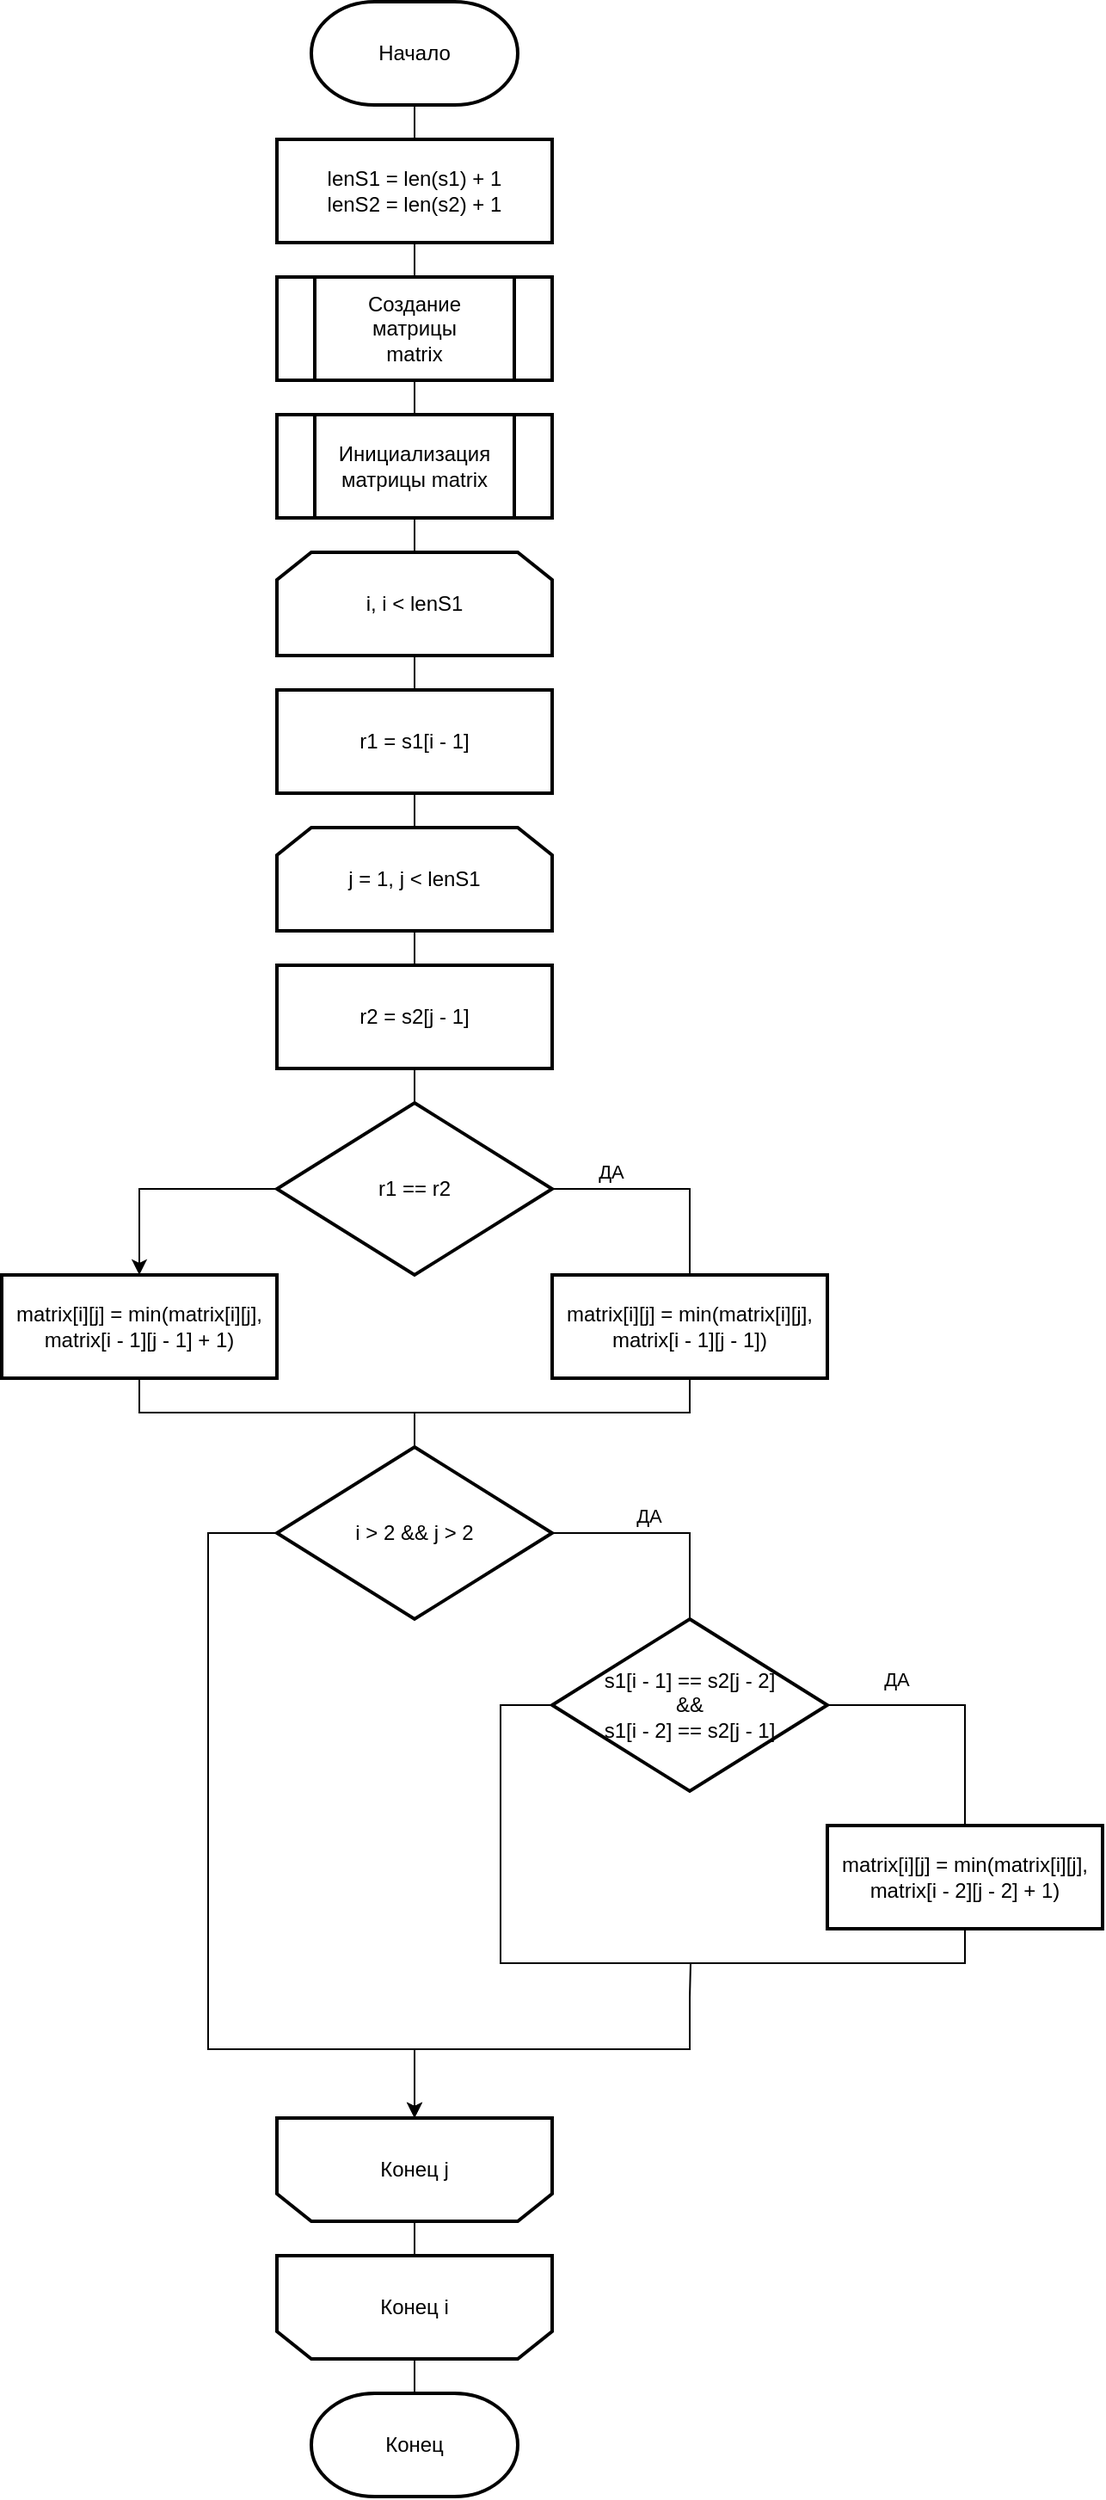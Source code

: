 <mxfile version="22.0.4" type="device" pages="2">
  <diagram name="Страница — 1" id="KeEYjUVEmZE4yADr4s7v">
    <mxGraphModel dx="1434" dy="855" grid="1" gridSize="10" guides="1" tooltips="1" connect="1" arrows="1" fold="1" page="1" pageScale="1" pageWidth="827" pageHeight="1169" math="0" shadow="0">
      <root>
        <mxCell id="0" />
        <mxCell id="1" parent="0" />
        <mxCell id="WbFaMBo-rMXKovabGV2u-46" style="edgeStyle=orthogonalEdgeStyle;rounded=0;orthogonalLoop=1;jettySize=auto;html=1;exitX=0.5;exitY=1;exitDx=0;exitDy=0;exitPerimeter=0;entryX=0.5;entryY=0;entryDx=0;entryDy=0;endArrow=none;endFill=0;" parent="1" source="WbFaMBo-rMXKovabGV2u-47" target="WbFaMBo-rMXKovabGV2u-49" edge="1">
          <mxGeometry relative="1" as="geometry" />
        </mxCell>
        <mxCell id="WbFaMBo-rMXKovabGV2u-47" value="Начало" style="strokeWidth=2;html=1;shape=mxgraph.flowchart.terminator;whiteSpace=wrap;" parent="1" vertex="1">
          <mxGeometry x="390" y="30" width="120" height="60" as="geometry" />
        </mxCell>
        <mxCell id="WbFaMBo-rMXKovabGV2u-48" style="edgeStyle=orthogonalEdgeStyle;rounded=0;orthogonalLoop=1;jettySize=auto;html=1;exitX=0.5;exitY=1;exitDx=0;exitDy=0;entryX=0.5;entryY=0;entryDx=0;entryDy=0;endArrow=none;endFill=0;" parent="1" source="WbFaMBo-rMXKovabGV2u-49" target="WbFaMBo-rMXKovabGV2u-51" edge="1">
          <mxGeometry relative="1" as="geometry" />
        </mxCell>
        <mxCell id="WbFaMBo-rMXKovabGV2u-49" value="lenS1 = len(s1) + 1&lt;br&gt;lenS2 = len(s2) + 1" style="rounded=0;whiteSpace=wrap;html=1;strokeWidth=2;" parent="1" vertex="1">
          <mxGeometry x="370" y="110" width="160" height="60" as="geometry" />
        </mxCell>
        <mxCell id="WbFaMBo-rMXKovabGV2u-50" style="edgeStyle=orthogonalEdgeStyle;rounded=0;orthogonalLoop=1;jettySize=auto;html=1;exitX=0.5;exitY=1;exitDx=0;exitDy=0;entryX=0.5;entryY=0;entryDx=0;entryDy=0;endArrow=none;endFill=0;" parent="1" source="WbFaMBo-rMXKovabGV2u-51" target="WbFaMBo-rMXKovabGV2u-54" edge="1">
          <mxGeometry relative="1" as="geometry" />
        </mxCell>
        <mxCell id="WbFaMBo-rMXKovabGV2u-51" value="" style="verticalLabelPosition=bottom;verticalAlign=top;html=1;shape=process;whiteSpace=wrap;rounded=0;size=0.14;arcSize=6;strokeWidth=2;" parent="1" vertex="1">
          <mxGeometry x="370" y="190" width="160" height="60" as="geometry" />
        </mxCell>
        <mxCell id="WbFaMBo-rMXKovabGV2u-52" value="Создание матрицы matrix" style="text;html=1;strokeColor=none;fillColor=none;align=center;verticalAlign=middle;whiteSpace=wrap;rounded=0;" parent="1" vertex="1">
          <mxGeometry x="420" y="205" width="60" height="30" as="geometry" />
        </mxCell>
        <mxCell id="WbFaMBo-rMXKovabGV2u-53" style="edgeStyle=orthogonalEdgeStyle;rounded=0;orthogonalLoop=1;jettySize=auto;html=1;exitX=0.5;exitY=1;exitDx=0;exitDy=0;entryX=0.5;entryY=0;entryDx=0;entryDy=0;entryPerimeter=0;endArrow=none;endFill=0;" parent="1" source="WbFaMBo-rMXKovabGV2u-54" edge="1">
          <mxGeometry relative="1" as="geometry">
            <mxPoint x="450" y="350" as="targetPoint" />
          </mxGeometry>
        </mxCell>
        <mxCell id="WbFaMBo-rMXKovabGV2u-54" value="" style="verticalLabelPosition=bottom;verticalAlign=top;html=1;shape=process;whiteSpace=wrap;rounded=0;size=0.14;arcSize=6;strokeWidth=2;" parent="1" vertex="1">
          <mxGeometry x="370" y="270" width="160" height="60" as="geometry" />
        </mxCell>
        <mxCell id="WbFaMBo-rMXKovabGV2u-55" value="Инициализация матрицы matrix" style="text;html=1;strokeColor=none;fillColor=none;align=center;verticalAlign=middle;whiteSpace=wrap;rounded=0;" parent="1" vertex="1">
          <mxGeometry x="420" y="285" width="60" height="30" as="geometry" />
        </mxCell>
        <mxCell id="WbFaMBo-rMXKovabGV2u-56" style="edgeStyle=orthogonalEdgeStyle;rounded=0;orthogonalLoop=1;jettySize=auto;html=1;exitX=0.5;exitY=1;exitDx=0;exitDy=0;exitPerimeter=0;entryX=0.5;entryY=0;entryDx=0;entryDy=0;endArrow=none;endFill=0;" parent="1" target="WbFaMBo-rMXKovabGV2u-61" edge="1">
          <mxGeometry relative="1" as="geometry">
            <mxPoint x="450" y="410" as="sourcePoint" />
          </mxGeometry>
        </mxCell>
        <mxCell id="WbFaMBo-rMXKovabGV2u-58" style="edgeStyle=orthogonalEdgeStyle;rounded=0;orthogonalLoop=1;jettySize=auto;html=1;exitX=0.5;exitY=1;exitDx=0;exitDy=0;exitPerimeter=0;entryX=0.5;entryY=0;entryDx=0;entryDy=0;endArrow=none;endFill=0;" parent="1" target="WbFaMBo-rMXKovabGV2u-63" edge="1">
          <mxGeometry relative="1" as="geometry">
            <mxPoint x="450" y="570" as="sourcePoint" />
          </mxGeometry>
        </mxCell>
        <mxCell id="WbFaMBo-rMXKovabGV2u-60" style="edgeStyle=orthogonalEdgeStyle;rounded=0;orthogonalLoop=1;jettySize=auto;html=1;exitX=0.5;exitY=1;exitDx=0;exitDy=0;entryX=0.5;entryY=0;entryDx=0;entryDy=0;entryPerimeter=0;endArrow=none;endFill=0;" parent="1" source="WbFaMBo-rMXKovabGV2u-61" edge="1">
          <mxGeometry relative="1" as="geometry">
            <mxPoint x="450" y="510" as="targetPoint" />
          </mxGeometry>
        </mxCell>
        <mxCell id="WbFaMBo-rMXKovabGV2u-61" value="r1 = s1[i - 1]" style="rounded=0;whiteSpace=wrap;html=1;strokeWidth=2;" parent="1" vertex="1">
          <mxGeometry x="370" y="430" width="160" height="60" as="geometry" />
        </mxCell>
        <mxCell id="WbFaMBo-rMXKovabGV2u-62" style="edgeStyle=orthogonalEdgeStyle;rounded=0;orthogonalLoop=1;jettySize=auto;html=1;exitX=0.5;exitY=1;exitDx=0;exitDy=0;entryX=0.5;entryY=0;entryDx=0;entryDy=0;entryPerimeter=0;endArrow=none;endFill=0;" parent="1" source="WbFaMBo-rMXKovabGV2u-63" target="WbFaMBo-rMXKovabGV2u-68" edge="1">
          <mxGeometry relative="1" as="geometry" />
        </mxCell>
        <mxCell id="WbFaMBo-rMXKovabGV2u-63" value="r2 = s2[j - 1]" style="rounded=0;whiteSpace=wrap;html=1;strokeWidth=2;" parent="1" vertex="1">
          <mxGeometry x="370" y="590" width="160" height="60" as="geometry" />
        </mxCell>
        <mxCell id="WbFaMBo-rMXKovabGV2u-64" style="edgeStyle=orthogonalEdgeStyle;rounded=0;orthogonalLoop=1;jettySize=auto;html=1;exitX=0;exitY=0.5;exitDx=0;exitDy=0;exitPerimeter=0;entryX=0.5;entryY=0;entryDx=0;entryDy=0;" parent="1" source="WbFaMBo-rMXKovabGV2u-68" target="WbFaMBo-rMXKovabGV2u-70" edge="1">
          <mxGeometry relative="1" as="geometry" />
        </mxCell>
        <mxCell id="WbFaMBo-rMXKovabGV2u-66" style="edgeStyle=orthogonalEdgeStyle;rounded=0;orthogonalLoop=1;jettySize=auto;html=1;exitX=1;exitY=0.5;exitDx=0;exitDy=0;exitPerimeter=0;endArrow=none;endFill=0;" parent="1" source="WbFaMBo-rMXKovabGV2u-68" target="WbFaMBo-rMXKovabGV2u-72" edge="1">
          <mxGeometry relative="1" as="geometry" />
        </mxCell>
        <mxCell id="WbFaMBo-rMXKovabGV2u-67" value="ДА" style="edgeLabel;html=1;align=center;verticalAlign=middle;resizable=0;points=[];" parent="WbFaMBo-rMXKovabGV2u-66" vertex="1" connectable="0">
          <mxGeometry x="-0.477" y="3" relative="1" as="geometry">
            <mxPoint y="-7" as="offset" />
          </mxGeometry>
        </mxCell>
        <mxCell id="WbFaMBo-rMXKovabGV2u-68" value="r1 == r2" style="strokeWidth=2;html=1;shape=mxgraph.flowchart.decision;whiteSpace=wrap;" parent="1" vertex="1">
          <mxGeometry x="370" y="670" width="160" height="100" as="geometry" />
        </mxCell>
        <mxCell id="WbFaMBo-rMXKovabGV2u-69" style="edgeStyle=orthogonalEdgeStyle;rounded=0;orthogonalLoop=1;jettySize=auto;html=1;exitX=0.5;exitY=1;exitDx=0;exitDy=0;entryX=0.5;entryY=0;entryDx=0;entryDy=0;entryPerimeter=0;endArrow=none;endFill=0;" parent="1" source="WbFaMBo-rMXKovabGV2u-70" target="WbFaMBo-rMXKovabGV2u-82" edge="1">
          <mxGeometry relative="1" as="geometry" />
        </mxCell>
        <mxCell id="WbFaMBo-rMXKovabGV2u-70" value="matrix[i][j] = min(matrix[i][j], matrix[i - 1][j - 1] + 1)" style="rounded=0;whiteSpace=wrap;html=1;strokeWidth=2;" parent="1" vertex="1">
          <mxGeometry x="210" y="770" width="160" height="60" as="geometry" />
        </mxCell>
        <mxCell id="WbFaMBo-rMXKovabGV2u-71" style="edgeStyle=orthogonalEdgeStyle;rounded=0;orthogonalLoop=1;jettySize=auto;html=1;exitX=0.5;exitY=1;exitDx=0;exitDy=0;entryX=0.5;entryY=0;entryDx=0;entryDy=0;entryPerimeter=0;startArrow=none;startFill=0;endArrow=none;endFill=0;" parent="1" source="WbFaMBo-rMXKovabGV2u-72" target="WbFaMBo-rMXKovabGV2u-82" edge="1">
          <mxGeometry relative="1" as="geometry" />
        </mxCell>
        <mxCell id="WbFaMBo-rMXKovabGV2u-72" value="matrix[i][j] = min(matrix[i][j], matrix[i - 1][j - 1])" style="rounded=0;whiteSpace=wrap;html=1;strokeWidth=2;" parent="1" vertex="1">
          <mxGeometry x="530" y="770" width="160" height="60" as="geometry" />
        </mxCell>
        <mxCell id="WbFaMBo-rMXKovabGV2u-73" value="Конец" style="strokeWidth=2;html=1;shape=mxgraph.flowchart.terminator;whiteSpace=wrap;" parent="1" vertex="1">
          <mxGeometry x="390" y="1420" width="120" height="60" as="geometry" />
        </mxCell>
        <mxCell id="WbFaMBo-rMXKovabGV2u-74" style="edgeStyle=orthogonalEdgeStyle;rounded=0;orthogonalLoop=1;jettySize=auto;html=1;exitX=0.5;exitY=0;exitDx=0;exitDy=0;exitPerimeter=0;entryX=0.5;entryY=1;entryDx=0;entryDy=0;entryPerimeter=0;endArrow=none;endFill=0;" parent="1" edge="1">
          <mxGeometry relative="1" as="geometry">
            <mxPoint x="450" y="1320" as="sourcePoint" />
            <mxPoint x="450" y="1340" as="targetPoint" />
          </mxGeometry>
        </mxCell>
        <mxCell id="WbFaMBo-rMXKovabGV2u-76" style="edgeStyle=orthogonalEdgeStyle;rounded=0;orthogonalLoop=1;jettySize=auto;html=1;exitX=0.5;exitY=0;exitDx=0;exitDy=0;exitPerimeter=0;entryX=0.5;entryY=0;entryDx=0;entryDy=0;entryPerimeter=0;endArrow=none;endFill=0;" parent="1" target="WbFaMBo-rMXKovabGV2u-73" edge="1">
          <mxGeometry relative="1" as="geometry">
            <mxPoint x="450" y="1400" as="sourcePoint" />
          </mxGeometry>
        </mxCell>
        <mxCell id="WbFaMBo-rMXKovabGV2u-78" style="edgeStyle=orthogonalEdgeStyle;rounded=0;orthogonalLoop=1;jettySize=auto;html=1;exitX=1;exitY=0.5;exitDx=0;exitDy=0;exitPerimeter=0;entryX=0.5;entryY=0;entryDx=0;entryDy=0;entryPerimeter=0;endArrow=none;endFill=0;" parent="1" source="WbFaMBo-rMXKovabGV2u-82" target="WbFaMBo-rMXKovabGV2u-86" edge="1">
          <mxGeometry relative="1" as="geometry" />
        </mxCell>
        <mxCell id="WbFaMBo-rMXKovabGV2u-79" value="ДА" style="edgeLabel;html=1;align=center;verticalAlign=middle;resizable=0;points=[];" parent="WbFaMBo-rMXKovabGV2u-78" vertex="1" connectable="0">
          <mxGeometry x="-0.139" y="-2" relative="1" as="geometry">
            <mxPoint y="-12" as="offset" />
          </mxGeometry>
        </mxCell>
        <mxCell id="WbFaMBo-rMXKovabGV2u-80" style="edgeStyle=orthogonalEdgeStyle;rounded=0;orthogonalLoop=1;jettySize=auto;html=1;exitX=0;exitY=0.5;exitDx=0;exitDy=0;exitPerimeter=0;entryX=0.5;entryY=1;entryDx=0;entryDy=0;entryPerimeter=0;" parent="1" source="WbFaMBo-rMXKovabGV2u-82" edge="1">
          <mxGeometry relative="1" as="geometry">
            <Array as="points">
              <mxPoint x="330" y="920" />
              <mxPoint x="330" y="1220" />
              <mxPoint x="450" y="1220" />
            </Array>
            <mxPoint x="450" y="1260" as="targetPoint" />
          </mxGeometry>
        </mxCell>
        <mxCell id="WbFaMBo-rMXKovabGV2u-82" value="i &amp;gt; 2 &amp;amp;&amp;amp; j &amp;gt; 2" style="strokeWidth=2;html=1;shape=mxgraph.flowchart.decision;whiteSpace=wrap;" parent="1" vertex="1">
          <mxGeometry x="370" y="870" width="160" height="100" as="geometry" />
        </mxCell>
        <mxCell id="WbFaMBo-rMXKovabGV2u-83" style="edgeStyle=orthogonalEdgeStyle;rounded=0;orthogonalLoop=1;jettySize=auto;html=1;exitX=1;exitY=0.5;exitDx=0;exitDy=0;exitPerimeter=0;entryX=0.5;entryY=0;entryDx=0;entryDy=0;endArrow=none;endFill=0;" parent="1" source="WbFaMBo-rMXKovabGV2u-86" target="WbFaMBo-rMXKovabGV2u-88" edge="1">
          <mxGeometry relative="1" as="geometry" />
        </mxCell>
        <mxCell id="WbFaMBo-rMXKovabGV2u-84" value="ДА&lt;br&gt;" style="edgeLabel;html=1;align=center;verticalAlign=middle;resizable=0;points=[];" parent="WbFaMBo-rMXKovabGV2u-83" vertex="1" connectable="0">
          <mxGeometry x="-0.44" y="4" relative="1" as="geometry">
            <mxPoint x="-2" y="-11" as="offset" />
          </mxGeometry>
        </mxCell>
        <mxCell id="WbFaMBo-rMXKovabGV2u-85" style="edgeStyle=orthogonalEdgeStyle;rounded=0;orthogonalLoop=1;jettySize=auto;html=1;exitX=0;exitY=0.5;exitDx=0;exitDy=0;exitPerimeter=0;endArrow=none;endFill=0;" parent="1" source="WbFaMBo-rMXKovabGV2u-86" edge="1">
          <mxGeometry relative="1" as="geometry">
            <mxPoint x="610" y="1170" as="targetPoint" />
            <Array as="points">
              <mxPoint x="500" y="1020" />
              <mxPoint x="500" y="1170" />
            </Array>
          </mxGeometry>
        </mxCell>
        <mxCell id="WbFaMBo-rMXKovabGV2u-86" value="s1[i - 1] == s2[j - 2]&lt;br&gt;&amp;amp;&amp;amp;&lt;br&gt;s1[i - 2] == s2[j - 1]" style="strokeWidth=2;html=1;shape=mxgraph.flowchart.decision;whiteSpace=wrap;" parent="1" vertex="1">
          <mxGeometry x="530" y="970" width="160" height="100" as="geometry" />
        </mxCell>
        <mxCell id="WbFaMBo-rMXKovabGV2u-87" style="edgeStyle=orthogonalEdgeStyle;rounded=0;orthogonalLoop=1;jettySize=auto;html=1;exitX=0.5;exitY=1;exitDx=0;exitDy=0;endArrow=none;endFill=0;" parent="1" source="WbFaMBo-rMXKovabGV2u-88" edge="1">
          <mxGeometry relative="1" as="geometry">
            <mxPoint x="610" y="1190" as="targetPoint" />
          </mxGeometry>
        </mxCell>
        <mxCell id="WbFaMBo-rMXKovabGV2u-88" value="matrix[i][j] = min(matrix[i][j], matrix[i - 2][j - 2] + 1)" style="rounded=0;whiteSpace=wrap;html=1;strokeWidth=2;" parent="1" vertex="1">
          <mxGeometry x="690" y="1090" width="160" height="60" as="geometry" />
        </mxCell>
        <mxCell id="WbFaMBo-rMXKovabGV2u-89" value="" style="endArrow=classic;html=1;rounded=0;entryX=0.5;entryY=1;entryDx=0;entryDy=0;entryPerimeter=0;" parent="1" edge="1">
          <mxGeometry width="50" height="50" relative="1" as="geometry">
            <mxPoint x="610" y="1190" as="sourcePoint" />
            <mxPoint x="450" y="1260" as="targetPoint" />
            <Array as="points">
              <mxPoint x="610" y="1220" />
              <mxPoint x="450" y="1220" />
            </Array>
          </mxGeometry>
        </mxCell>
        <mxCell id="PTsn3HOW7gCyBUttPNS--3" value="Конец j&lt;br&gt;" style="shape=loopLimit;whiteSpace=wrap;html=1;strokeColor=default;strokeWidth=2;align=center;verticalAlign=middle;fontFamily=Helvetica;fontSize=12;fontColor=default;fillColor=default;gradientColor=none;direction=west;" vertex="1" parent="1">
          <mxGeometry x="370" y="1260" width="160" height="60" as="geometry" />
        </mxCell>
        <mxCell id="PTsn3HOW7gCyBUttPNS--4" value="Конец i&lt;br&gt;" style="shape=loopLimit;whiteSpace=wrap;html=1;strokeColor=default;strokeWidth=2;align=center;verticalAlign=middle;fontFamily=Helvetica;fontSize=12;fontColor=default;fillColor=default;gradientColor=none;direction=west;" vertex="1" parent="1">
          <mxGeometry x="370" y="1340" width="160" height="60" as="geometry" />
        </mxCell>
        <mxCell id="PTsn3HOW7gCyBUttPNS--5" value="i, i &amp;lt; lenS1" style="shape=loopLimit;whiteSpace=wrap;html=1;strokeColor=default;strokeWidth=2;align=center;verticalAlign=middle;fontFamily=Helvetica;fontSize=12;fontColor=default;fillColor=default;gradientColor=none;direction=east;" vertex="1" parent="1">
          <mxGeometry x="370" y="350" width="160" height="60" as="geometry" />
        </mxCell>
        <mxCell id="PTsn3HOW7gCyBUttPNS--6" value="j = 1, j &amp;lt; lenS1" style="shape=loopLimit;whiteSpace=wrap;html=1;strokeColor=default;strokeWidth=2;align=center;verticalAlign=middle;fontFamily=Helvetica;fontSize=12;fontColor=default;fillColor=default;gradientColor=none;direction=east;" vertex="1" parent="1">
          <mxGeometry x="370" y="510" width="160" height="60" as="geometry" />
        </mxCell>
      </root>
    </mxGraphModel>
  </diagram>
  <diagram id="yEzbSavY-p5VtLpKtATz" name="Страница — 2">
    <mxGraphModel dx="1434" dy="855" grid="1" gridSize="10" guides="1" tooltips="1" connect="1" arrows="1" fold="1" page="1" pageScale="1" pageWidth="827" pageHeight="1169" math="0" shadow="0">
      <root>
        <mxCell id="0" />
        <mxCell id="1" parent="0" />
        <mxCell id="B0wVBhrsazm8VdqpRqqb-1" style="edgeStyle=orthogonalEdgeStyle;rounded=0;orthogonalLoop=1;jettySize=auto;html=1;exitX=0.5;exitY=1;exitDx=0;exitDy=0;exitPerimeter=0;entryX=0.5;entryY=0;entryDx=0;entryDy=0;" parent="1" source="B0wVBhrsazm8VdqpRqqb-2" target="B0wVBhrsazm8VdqpRqqb-4" edge="1">
          <mxGeometry relative="1" as="geometry" />
        </mxCell>
        <mxCell id="B0wVBhrsazm8VdqpRqqb-2" value="Начало" style="strokeWidth=2;html=1;shape=mxgraph.flowchart.terminator;whiteSpace=wrap;" parent="1" vertex="1">
          <mxGeometry x="380" y="20" width="120" height="60" as="geometry" />
        </mxCell>
        <mxCell id="B0wVBhrsazm8VdqpRqqb-3" style="edgeStyle=orthogonalEdgeStyle;rounded=0;orthogonalLoop=1;jettySize=auto;html=1;exitX=0.5;exitY=1;exitDx=0;exitDy=0;entryX=0.5;entryY=0;entryDx=0;entryDy=0;" parent="1" source="B0wVBhrsazm8VdqpRqqb-4" target="B0wVBhrsazm8VdqpRqqb-6" edge="1">
          <mxGeometry relative="1" as="geometry" />
        </mxCell>
        <mxCell id="B0wVBhrsazm8VdqpRqqb-4" value="lenS1 = len(s1) + 1&lt;br&gt;lenS2 = len(s2) + 1" style="rounded=0;whiteSpace=wrap;html=1;strokeWidth=2;" parent="1" vertex="1">
          <mxGeometry x="360" y="100" width="160" height="60" as="geometry" />
        </mxCell>
        <mxCell id="B0wVBhrsazm8VdqpRqqb-5" style="edgeStyle=orthogonalEdgeStyle;rounded=0;orthogonalLoop=1;jettySize=auto;html=1;exitX=0.5;exitY=1;exitDx=0;exitDy=0;entryX=0.5;entryY=0;entryDx=0;entryDy=0;" parent="1" source="B0wVBhrsazm8VdqpRqqb-6" target="B0wVBhrsazm8VdqpRqqb-9" edge="1">
          <mxGeometry relative="1" as="geometry" />
        </mxCell>
        <mxCell id="B0wVBhrsazm8VdqpRqqb-6" value="" style="verticalLabelPosition=bottom;verticalAlign=top;html=1;shape=process;whiteSpace=wrap;rounded=0;size=0.14;arcSize=6;strokeWidth=2;" parent="1" vertex="1">
          <mxGeometry x="360" y="180" width="160" height="60" as="geometry" />
        </mxCell>
        <mxCell id="B0wVBhrsazm8VdqpRqqb-7" value="Создание матрицы matrix" style="text;html=1;strokeColor=none;fillColor=none;align=center;verticalAlign=middle;whiteSpace=wrap;rounded=0;" parent="1" vertex="1">
          <mxGeometry x="410" y="195" width="60" height="30" as="geometry" />
        </mxCell>
        <mxCell id="B0wVBhrsazm8VdqpRqqb-8" style="edgeStyle=orthogonalEdgeStyle;rounded=0;orthogonalLoop=1;jettySize=auto;html=1;exitX=0.5;exitY=1;exitDx=0;exitDy=0;entryX=0.5;entryY=0;entryDx=0;entryDy=0;entryPerimeter=0;" parent="1" source="B0wVBhrsazm8VdqpRqqb-9" target="B0wVBhrsazm8VdqpRqqb-12" edge="1">
          <mxGeometry relative="1" as="geometry" />
        </mxCell>
        <mxCell id="B0wVBhrsazm8VdqpRqqb-9" value="" style="verticalLabelPosition=bottom;verticalAlign=top;html=1;shape=process;whiteSpace=wrap;rounded=0;size=0.14;arcSize=6;strokeWidth=2;" parent="1" vertex="1">
          <mxGeometry x="360" y="260" width="160" height="60" as="geometry" />
        </mxCell>
        <mxCell id="B0wVBhrsazm8VdqpRqqb-10" value="Инициализация матрицы matrix" style="text;html=1;strokeColor=none;fillColor=none;align=center;verticalAlign=middle;whiteSpace=wrap;rounded=0;" parent="1" vertex="1">
          <mxGeometry x="410" y="275" width="60" height="30" as="geometry" />
        </mxCell>
        <mxCell id="B0wVBhrsazm8VdqpRqqb-11" style="edgeStyle=orthogonalEdgeStyle;rounded=0;orthogonalLoop=1;jettySize=auto;html=1;exitX=0.5;exitY=1;exitDx=0;exitDy=0;exitPerimeter=0;entryX=0.5;entryY=0;entryDx=0;entryDy=0;" parent="1" source="B0wVBhrsazm8VdqpRqqb-12" target="B0wVBhrsazm8VdqpRqqb-16" edge="1">
          <mxGeometry relative="1" as="geometry" />
        </mxCell>
        <mxCell id="B0wVBhrsazm8VdqpRqqb-12" value="i = 1; i &amp;lt; lenS1; i++&amp;nbsp;" style="strokeWidth=2;html=1;shape=mxgraph.flowchart.loop_limit;whiteSpace=wrap;" parent="1" vertex="1">
          <mxGeometry x="360" y="340" width="160" height="60" as="geometry" />
        </mxCell>
        <mxCell id="B0wVBhrsazm8VdqpRqqb-13" style="edgeStyle=orthogonalEdgeStyle;rounded=0;orthogonalLoop=1;jettySize=auto;html=1;exitX=0.5;exitY=1;exitDx=0;exitDy=0;exitPerimeter=0;entryX=0.5;entryY=0;entryDx=0;entryDy=0;" parent="1" source="B0wVBhrsazm8VdqpRqqb-14" target="B0wVBhrsazm8VdqpRqqb-18" edge="1">
          <mxGeometry relative="1" as="geometry" />
        </mxCell>
        <mxCell id="B0wVBhrsazm8VdqpRqqb-14" value="j = 1; j &amp;lt; lenS2; j++&amp;nbsp;" style="strokeWidth=2;html=1;shape=mxgraph.flowchart.loop_limit;whiteSpace=wrap;" parent="1" vertex="1">
          <mxGeometry x="360" y="500" width="160" height="60" as="geometry" />
        </mxCell>
        <mxCell id="B0wVBhrsazm8VdqpRqqb-15" style="edgeStyle=orthogonalEdgeStyle;rounded=0;orthogonalLoop=1;jettySize=auto;html=1;exitX=0.5;exitY=1;exitDx=0;exitDy=0;entryX=0.5;entryY=0;entryDx=0;entryDy=0;entryPerimeter=0;" parent="1" source="B0wVBhrsazm8VdqpRqqb-16" target="B0wVBhrsazm8VdqpRqqb-14" edge="1">
          <mxGeometry relative="1" as="geometry" />
        </mxCell>
        <mxCell id="B0wVBhrsazm8VdqpRqqb-16" value="r1 = s1[i - 1]" style="rounded=0;whiteSpace=wrap;html=1;strokeWidth=2;" parent="1" vertex="1">
          <mxGeometry x="360" y="420" width="160" height="60" as="geometry" />
        </mxCell>
        <mxCell id="B0wVBhrsazm8VdqpRqqb-17" style="edgeStyle=orthogonalEdgeStyle;rounded=0;orthogonalLoop=1;jettySize=auto;html=1;exitX=0.5;exitY=1;exitDx=0;exitDy=0;entryX=0.5;entryY=0;entryDx=0;entryDy=0;entryPerimeter=0;" parent="1" source="B0wVBhrsazm8VdqpRqqb-18" target="B0wVBhrsazm8VdqpRqqb-23" edge="1">
          <mxGeometry relative="1" as="geometry" />
        </mxCell>
        <mxCell id="B0wVBhrsazm8VdqpRqqb-18" value="r2 = s2[j - 1]" style="rounded=0;whiteSpace=wrap;html=1;strokeWidth=2;" parent="1" vertex="1">
          <mxGeometry x="360" y="580" width="160" height="60" as="geometry" />
        </mxCell>
        <mxCell id="B0wVBhrsazm8VdqpRqqb-19" style="edgeStyle=orthogonalEdgeStyle;rounded=0;orthogonalLoop=1;jettySize=auto;html=1;exitX=0;exitY=0.5;exitDx=0;exitDy=0;exitPerimeter=0;entryX=0.5;entryY=0;entryDx=0;entryDy=0;" parent="1" source="B0wVBhrsazm8VdqpRqqb-23" target="B0wVBhrsazm8VdqpRqqb-25" edge="1">
          <mxGeometry relative="1" as="geometry" />
        </mxCell>
        <mxCell id="B0wVBhrsazm8VdqpRqqb-20" value="НЕТ" style="edgeLabel;html=1;align=center;verticalAlign=middle;resizable=0;points=[];" parent="B0wVBhrsazm8VdqpRqqb-19" vertex="1" connectable="0">
          <mxGeometry x="-0.462" y="1" relative="1" as="geometry">
            <mxPoint y="-11" as="offset" />
          </mxGeometry>
        </mxCell>
        <mxCell id="B0wVBhrsazm8VdqpRqqb-21" style="edgeStyle=orthogonalEdgeStyle;rounded=0;orthogonalLoop=1;jettySize=auto;html=1;exitX=1;exitY=0.5;exitDx=0;exitDy=0;exitPerimeter=0;" parent="1" source="B0wVBhrsazm8VdqpRqqb-23" target="B0wVBhrsazm8VdqpRqqb-27" edge="1">
          <mxGeometry relative="1" as="geometry" />
        </mxCell>
        <mxCell id="B0wVBhrsazm8VdqpRqqb-22" value="ДА" style="edgeLabel;html=1;align=center;verticalAlign=middle;resizable=0;points=[];" parent="B0wVBhrsazm8VdqpRqqb-21" vertex="1" connectable="0">
          <mxGeometry x="-0.477" y="3" relative="1" as="geometry">
            <mxPoint y="-7" as="offset" />
          </mxGeometry>
        </mxCell>
        <mxCell id="B0wVBhrsazm8VdqpRqqb-23" value="r1 == r2" style="strokeWidth=2;html=1;shape=mxgraph.flowchart.decision;whiteSpace=wrap;" parent="1" vertex="1">
          <mxGeometry x="360" y="660" width="160" height="100" as="geometry" />
        </mxCell>
        <mxCell id="B0wVBhrsazm8VdqpRqqb-34" style="edgeStyle=orthogonalEdgeStyle;rounded=0;orthogonalLoop=1;jettySize=auto;html=1;exitX=0.5;exitY=1;exitDx=0;exitDy=0;entryX=0.5;entryY=0;entryDx=0;entryDy=0;entryPerimeter=0;" parent="1" source="B0wVBhrsazm8VdqpRqqb-25" target="B0wVBhrsazm8VdqpRqqb-33" edge="1">
          <mxGeometry relative="1" as="geometry" />
        </mxCell>
        <mxCell id="B0wVBhrsazm8VdqpRqqb-25" value="matrix[i][j] = min(matrix[i][j], matrix[i - 1][j - 1] + 1)" style="rounded=0;whiteSpace=wrap;html=1;strokeWidth=2;" parent="1" vertex="1">
          <mxGeometry x="200" y="760" width="160" height="60" as="geometry" />
        </mxCell>
        <mxCell id="B0wVBhrsazm8VdqpRqqb-35" style="edgeStyle=orthogonalEdgeStyle;rounded=0;orthogonalLoop=1;jettySize=auto;html=1;exitX=0.5;exitY=1;exitDx=0;exitDy=0;entryX=0.5;entryY=0;entryDx=0;entryDy=0;entryPerimeter=0;startArrow=none;startFill=0;" parent="1" source="B0wVBhrsazm8VdqpRqqb-27" target="B0wVBhrsazm8VdqpRqqb-33" edge="1">
          <mxGeometry relative="1" as="geometry" />
        </mxCell>
        <mxCell id="B0wVBhrsazm8VdqpRqqb-27" value="matrix[i][j] = min(matrix[i][j], matrix[i - 1][j - 1])" style="rounded=0;whiteSpace=wrap;html=1;strokeWidth=2;" parent="1" vertex="1">
          <mxGeometry x="520" y="760" width="160" height="60" as="geometry" />
        </mxCell>
        <mxCell id="B0wVBhrsazm8VdqpRqqb-28" value="Конец" style="strokeWidth=2;html=1;shape=mxgraph.flowchart.terminator;whiteSpace=wrap;" parent="1" vertex="1">
          <mxGeometry x="380" y="1410" width="120" height="60" as="geometry" />
        </mxCell>
        <mxCell id="B0wVBhrsazm8VdqpRqqb-29" style="edgeStyle=orthogonalEdgeStyle;rounded=0;orthogonalLoop=1;jettySize=auto;html=1;exitX=0.5;exitY=0;exitDx=0;exitDy=0;exitPerimeter=0;entryX=0.5;entryY=1;entryDx=0;entryDy=0;entryPerimeter=0;" parent="1" source="B0wVBhrsazm8VdqpRqqb-30" target="B0wVBhrsazm8VdqpRqqb-32" edge="1">
          <mxGeometry relative="1" as="geometry" />
        </mxCell>
        <mxCell id="B0wVBhrsazm8VdqpRqqb-30" value="Конец цикла по j" style="strokeWidth=2;html=1;shape=mxgraph.flowchart.loop_limit;whiteSpace=wrap;direction=west;" parent="1" vertex="1">
          <mxGeometry x="360" y="1250" width="160" height="60" as="geometry" />
        </mxCell>
        <mxCell id="B0wVBhrsazm8VdqpRqqb-31" style="edgeStyle=orthogonalEdgeStyle;rounded=0;orthogonalLoop=1;jettySize=auto;html=1;exitX=0.5;exitY=0;exitDx=0;exitDy=0;exitPerimeter=0;entryX=0.5;entryY=0;entryDx=0;entryDy=0;entryPerimeter=0;" parent="1" source="B0wVBhrsazm8VdqpRqqb-32" target="B0wVBhrsazm8VdqpRqqb-28" edge="1">
          <mxGeometry relative="1" as="geometry" />
        </mxCell>
        <mxCell id="B0wVBhrsazm8VdqpRqqb-32" value="Конец цикла по i" style="strokeWidth=2;html=1;shape=mxgraph.flowchart.loop_limit;whiteSpace=wrap;direction=west;" parent="1" vertex="1">
          <mxGeometry x="360" y="1330" width="160" height="60" as="geometry" />
        </mxCell>
        <mxCell id="B0wVBhrsazm8VdqpRqqb-37" style="edgeStyle=orthogonalEdgeStyle;rounded=0;orthogonalLoop=1;jettySize=auto;html=1;exitX=1;exitY=0.5;exitDx=0;exitDy=0;exitPerimeter=0;entryX=0.5;entryY=0;entryDx=0;entryDy=0;entryPerimeter=0;" parent="1" source="B0wVBhrsazm8VdqpRqqb-33" target="B0wVBhrsazm8VdqpRqqb-36" edge="1">
          <mxGeometry relative="1" as="geometry" />
        </mxCell>
        <mxCell id="B0wVBhrsazm8VdqpRqqb-38" value="ДА" style="edgeLabel;html=1;align=center;verticalAlign=middle;resizable=0;points=[];" parent="B0wVBhrsazm8VdqpRqqb-37" vertex="1" connectable="0">
          <mxGeometry x="-0.139" y="-2" relative="1" as="geometry">
            <mxPoint y="-12" as="offset" />
          </mxGeometry>
        </mxCell>
        <mxCell id="B0wVBhrsazm8VdqpRqqb-39" style="edgeStyle=orthogonalEdgeStyle;rounded=0;orthogonalLoop=1;jettySize=auto;html=1;exitX=0;exitY=0.5;exitDx=0;exitDy=0;exitPerimeter=0;entryX=0.5;entryY=1;entryDx=0;entryDy=0;entryPerimeter=0;" parent="1" source="B0wVBhrsazm8VdqpRqqb-33" target="B0wVBhrsazm8VdqpRqqb-30" edge="1">
          <mxGeometry relative="1" as="geometry">
            <Array as="points">
              <mxPoint x="320" y="910" />
              <mxPoint x="320" y="1210" />
              <mxPoint x="440" y="1210" />
            </Array>
          </mxGeometry>
        </mxCell>
        <mxCell id="B0wVBhrsazm8VdqpRqqb-40" value="НЕТ" style="edgeLabel;html=1;align=center;verticalAlign=middle;resizable=0;points=[];" parent="B0wVBhrsazm8VdqpRqqb-39" vertex="1" connectable="0">
          <mxGeometry x="-0.888" y="-1" relative="1" as="geometry">
            <mxPoint y="-9" as="offset" />
          </mxGeometry>
        </mxCell>
        <mxCell id="B0wVBhrsazm8VdqpRqqb-33" value="i &amp;gt; 2 &amp;amp;&amp;amp; j &amp;gt; 2" style="strokeWidth=2;html=1;shape=mxgraph.flowchart.decision;whiteSpace=wrap;" parent="1" vertex="1">
          <mxGeometry x="360" y="860" width="160" height="100" as="geometry" />
        </mxCell>
        <mxCell id="B0wVBhrsazm8VdqpRqqb-42" style="edgeStyle=orthogonalEdgeStyle;rounded=0;orthogonalLoop=1;jettySize=auto;html=1;exitX=1;exitY=0.5;exitDx=0;exitDy=0;exitPerimeter=0;entryX=0.5;entryY=0;entryDx=0;entryDy=0;" parent="1" source="B0wVBhrsazm8VdqpRqqb-36" target="B0wVBhrsazm8VdqpRqqb-41" edge="1">
          <mxGeometry relative="1" as="geometry" />
        </mxCell>
        <mxCell id="B0wVBhrsazm8VdqpRqqb-52" value="ДА&lt;br&gt;" style="edgeLabel;html=1;align=center;verticalAlign=middle;resizable=0;points=[];" parent="B0wVBhrsazm8VdqpRqqb-42" vertex="1" connectable="0">
          <mxGeometry x="-0.44" y="4" relative="1" as="geometry">
            <mxPoint x="-2" y="-11" as="offset" />
          </mxGeometry>
        </mxCell>
        <mxCell id="B0wVBhrsazm8VdqpRqqb-51" style="edgeStyle=orthogonalEdgeStyle;rounded=0;orthogonalLoop=1;jettySize=auto;html=1;exitX=0;exitY=0.5;exitDx=0;exitDy=0;exitPerimeter=0;endArrow=none;endFill=0;" parent="1" source="B0wVBhrsazm8VdqpRqqb-36" edge="1">
          <mxGeometry relative="1" as="geometry">
            <mxPoint x="600" y="1160" as="targetPoint" />
            <Array as="points">
              <mxPoint x="490" y="1010" />
              <mxPoint x="490" y="1160" />
            </Array>
          </mxGeometry>
        </mxCell>
        <mxCell id="B0wVBhrsazm8VdqpRqqb-36" value="s1[i - 1] == s2[j - 2]&lt;br&gt;&amp;amp;&amp;amp;&lt;br&gt;s1[i - 2] == s2[j - 1]" style="strokeWidth=2;html=1;shape=mxgraph.flowchart.decision;whiteSpace=wrap;" parent="1" vertex="1">
          <mxGeometry x="520" y="960" width="160" height="100" as="geometry" />
        </mxCell>
        <mxCell id="B0wVBhrsazm8VdqpRqqb-50" style="edgeStyle=orthogonalEdgeStyle;rounded=0;orthogonalLoop=1;jettySize=auto;html=1;exitX=0.5;exitY=1;exitDx=0;exitDy=0;endArrow=none;endFill=0;" parent="1" source="B0wVBhrsazm8VdqpRqqb-41" edge="1">
          <mxGeometry relative="1" as="geometry">
            <mxPoint x="600" y="1180" as="targetPoint" />
          </mxGeometry>
        </mxCell>
        <mxCell id="B0wVBhrsazm8VdqpRqqb-41" value="matrix[i][j] = min(matrix[i][j], matrix[i - 2][j - 2] + 1)" style="rounded=0;whiteSpace=wrap;html=1;strokeWidth=2;" parent="1" vertex="1">
          <mxGeometry x="680" y="1080" width="160" height="60" as="geometry" />
        </mxCell>
        <mxCell id="B0wVBhrsazm8VdqpRqqb-49" value="" style="endArrow=classic;html=1;rounded=0;entryX=0.5;entryY=1;entryDx=0;entryDy=0;entryPerimeter=0;" parent="1" target="B0wVBhrsazm8VdqpRqqb-30" edge="1">
          <mxGeometry width="50" height="50" relative="1" as="geometry">
            <mxPoint x="600" y="1180" as="sourcePoint" />
            <mxPoint x="520" y="1140" as="targetPoint" />
            <Array as="points">
              <mxPoint x="600" y="1210" />
              <mxPoint x="440" y="1210" />
            </Array>
          </mxGeometry>
        </mxCell>
        <mxCell id="B0wVBhrsazm8VdqpRqqb-53" value="НЕТ" style="text;html=1;align=center;verticalAlign=middle;resizable=0;points=[];autosize=1;strokeColor=none;fillColor=none;fontSize=11;" parent="1" vertex="1">
          <mxGeometry x="480" y="980" width="50" height="30" as="geometry" />
        </mxCell>
      </root>
    </mxGraphModel>
  </diagram>
</mxfile>
